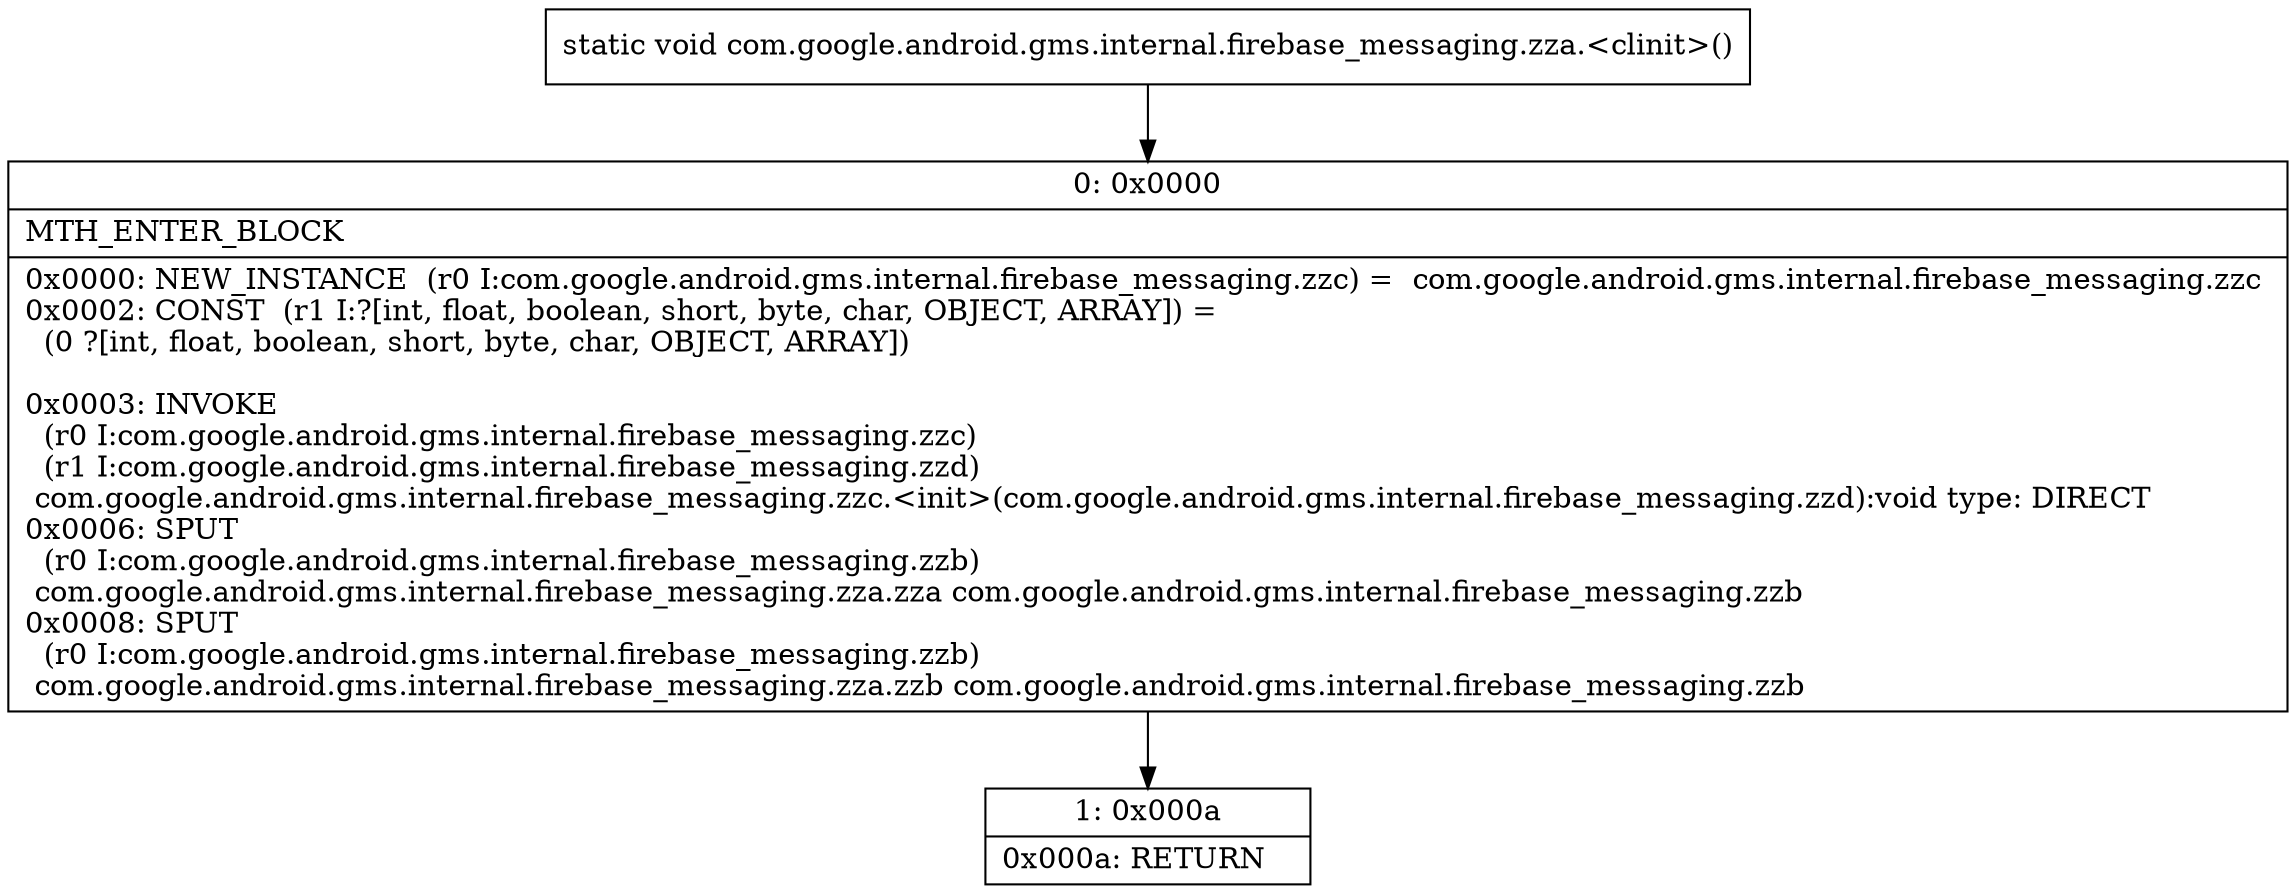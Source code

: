 digraph "CFG forcom.google.android.gms.internal.firebase_messaging.zza.\<clinit\>()V" {
Node_0 [shape=record,label="{0\:\ 0x0000|MTH_ENTER_BLOCK\l|0x0000: NEW_INSTANCE  (r0 I:com.google.android.gms.internal.firebase_messaging.zzc) =  com.google.android.gms.internal.firebase_messaging.zzc \l0x0002: CONST  (r1 I:?[int, float, boolean, short, byte, char, OBJECT, ARRAY]) = \l  (0 ?[int, float, boolean, short, byte, char, OBJECT, ARRAY])\l \l0x0003: INVOKE  \l  (r0 I:com.google.android.gms.internal.firebase_messaging.zzc)\l  (r1 I:com.google.android.gms.internal.firebase_messaging.zzd)\l com.google.android.gms.internal.firebase_messaging.zzc.\<init\>(com.google.android.gms.internal.firebase_messaging.zzd):void type: DIRECT \l0x0006: SPUT  \l  (r0 I:com.google.android.gms.internal.firebase_messaging.zzb)\l com.google.android.gms.internal.firebase_messaging.zza.zza com.google.android.gms.internal.firebase_messaging.zzb \l0x0008: SPUT  \l  (r0 I:com.google.android.gms.internal.firebase_messaging.zzb)\l com.google.android.gms.internal.firebase_messaging.zza.zzb com.google.android.gms.internal.firebase_messaging.zzb \l}"];
Node_1 [shape=record,label="{1\:\ 0x000a|0x000a: RETURN   \l}"];
MethodNode[shape=record,label="{static void com.google.android.gms.internal.firebase_messaging.zza.\<clinit\>() }"];
MethodNode -> Node_0;
Node_0 -> Node_1;
}

